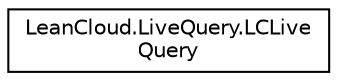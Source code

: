 digraph "Graphical Class Hierarchy"
{
  edge [fontname="Helvetica",fontsize="10",labelfontname="Helvetica",labelfontsize="10"];
  node [fontname="Helvetica",fontsize="10",shape=record];
  rankdir="LR";
  Node1 [label="LeanCloud.LiveQuery.LCLive\lQuery",height=0.2,width=0.4,color="black", fillcolor="white", style="filled",URL="$classLeanCloud_1_1LiveQuery_1_1LCLiveQuery.html",tooltip="LiveQuery "];
}
